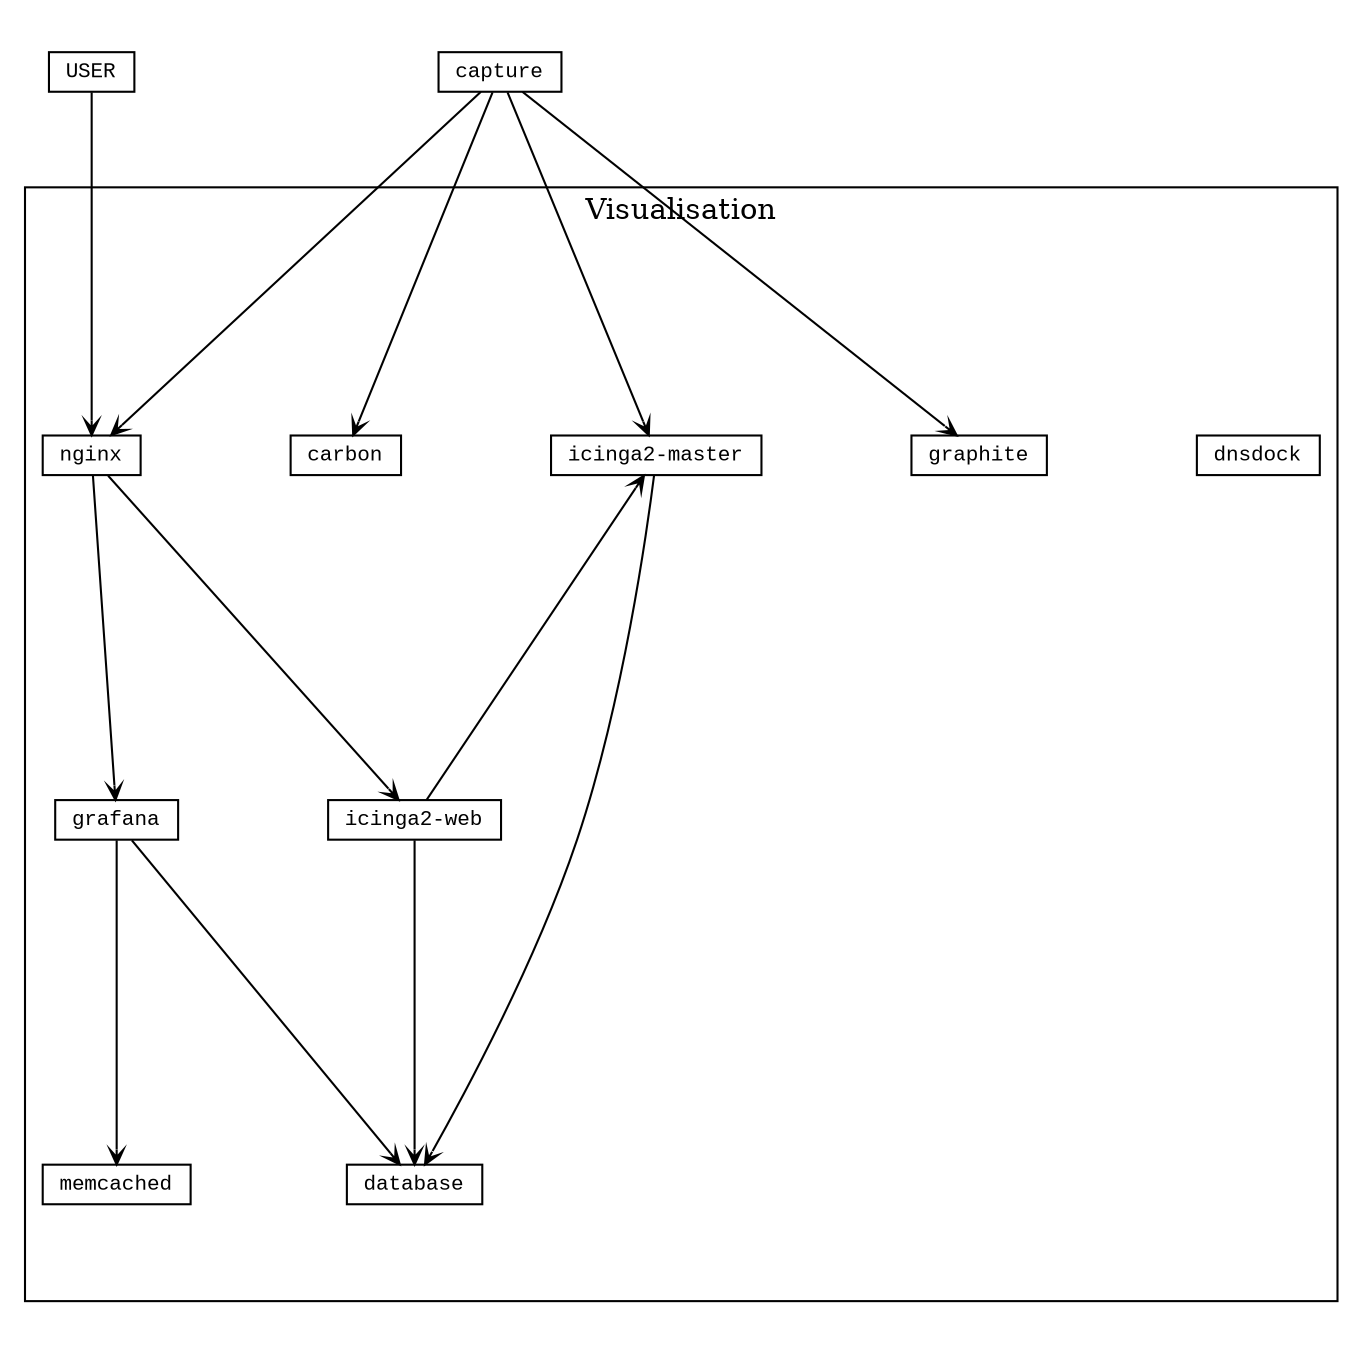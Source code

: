 // create: dot data-visualisation.dot  -Tpng -o assets/data-visualisation.png

digraph G {

  nodesep=1.0 // increases the separation between nodes
  ratio=1
  overlap=false
  start=1
  concentrate=false

  node [
    fontname = "Courier New",
    fontsize = 10,
    height   = 0.2,
    width    = 0.2,
    shape    = box
  ]
  edge [
    style=solid,
    arrowhead="vee",
    arrowtail="vee",
    arrowsize="0.7",
  ]

  subgraph level0{
    user                [label="USER",shape=box]
  }
  subgraph cluster_visualisation{
    label = "Visualisation";

    dnsdock             [label="dnsdock"]
    memcached           [label="memcached"]
    nginx               [label="nginx"]
    carbon              [label="carbon"]
    graphite            [label="graphite"]
    grafana             [label="grafana"]
    icinga2Master       [label="icinga2-master"]
    icinga2Web          [label="icinga2-web"]
    database            [label="database"]

    { rank=same; nginx carbon graphite icinga2Master }
  }

  user              -> nginx

  capture           -> nginx
  capture           -> graphite
  capture           -> carbon
  capture           -> icinga2Master

  nginx             -> grafana
  nginx             -> icinga2Web

  grafana           -> database
  grafana           -> memcached

  icinga2Master     -> database
  icinga2Web        -> database
  icinga2Web        -> icinga2Master
}
